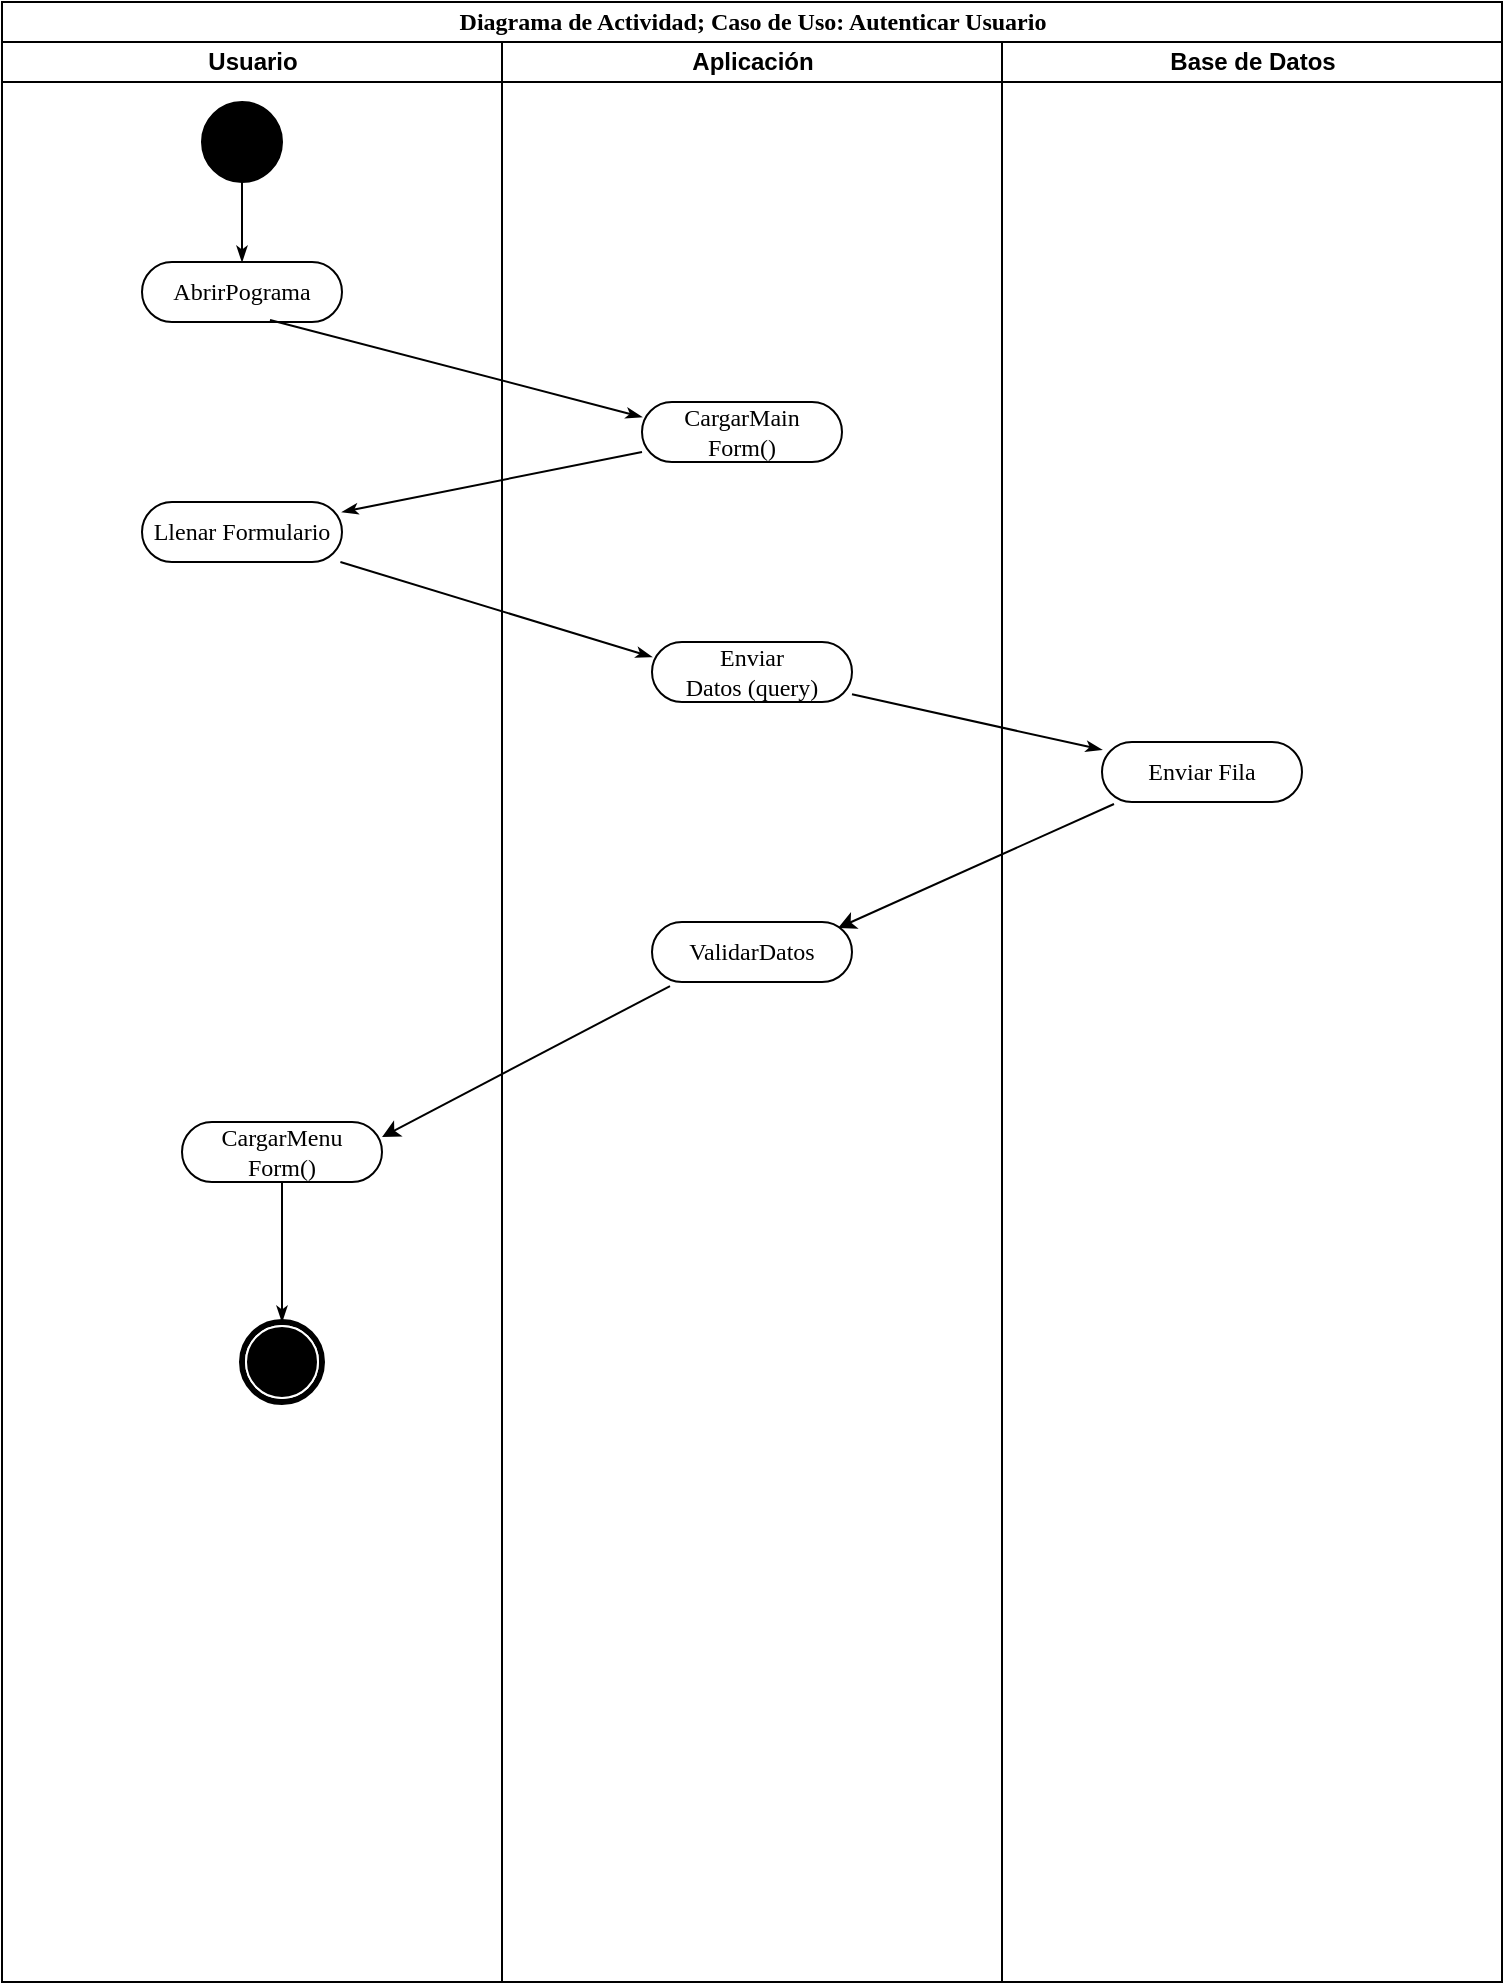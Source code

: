 <mxfile version="12.3.8" type="device" pages="1"><diagram name="Page-1" id="0783ab3e-0a74-02c8-0abd-f7b4e66b4bec"><mxGraphModel dx="1422" dy="791" grid="1" gridSize="10" guides="1" tooltips="1" connect="1" arrows="1" fold="1" page="1" pageScale="1" pageWidth="850" pageHeight="1100" background="#ffffff" math="0" shadow="0"><root><mxCell id="0"/><mxCell id="1" parent="0"/><mxCell id="1c1d494c118603dd-1" value="Diagrama de Actividad; Caso de Uso: Autenticar Usuario" style="swimlane;html=1;childLayout=stackLayout;startSize=20;rounded=0;shadow=0;comic=0;labelBackgroundColor=none;strokeWidth=1;fontFamily=Verdana;fontSize=12;align=center;" parent="1" vertex="1"><mxGeometry x="40" y="20" width="750" height="990" as="geometry"/></mxCell><mxCell id="1c1d494c118603dd-2" value="Usuario" style="swimlane;html=1;startSize=20;" parent="1c1d494c118603dd-1" vertex="1"><mxGeometry y="20" width="250" height="970" as="geometry"/></mxCell><mxCell id="1c1d494c118603dd-7" value="Llenar Formulario" style="rounded=1;whiteSpace=wrap;html=1;shadow=0;comic=0;labelBackgroundColor=none;strokeWidth=1;fontFamily=Verdana;fontSize=12;align=center;arcSize=50;" parent="1c1d494c118603dd-2" vertex="1"><mxGeometry x="70" y="230" width="100" height="30" as="geometry"/></mxCell><mxCell id="60571a20871a0731-4" value="" style="ellipse;whiteSpace=wrap;html=1;rounded=0;shadow=0;comic=0;labelBackgroundColor=none;strokeWidth=1;fillColor=#000000;fontFamily=Verdana;fontSize=12;align=center;" parent="1c1d494c118603dd-2" vertex="1"><mxGeometry x="100" y="30" width="40" height="40" as="geometry"/></mxCell><mxCell id="60571a20871a0731-8" value="AbrirPograma" style="rounded=1;whiteSpace=wrap;html=1;shadow=0;comic=0;labelBackgroundColor=none;strokeWidth=1;fontFamily=Verdana;fontSize=12;align=center;arcSize=50;" parent="1c1d494c118603dd-2" vertex="1"><mxGeometry x="70" y="110" width="100" height="30" as="geometry"/></mxCell><mxCell id="1c1d494c118603dd-27" style="edgeStyle=orthogonalEdgeStyle;rounded=0;html=1;labelBackgroundColor=none;startArrow=none;startFill=0;startSize=5;endArrow=classicThin;endFill=1;endSize=5;jettySize=auto;orthogonalLoop=1;strokeWidth=1;fontFamily=Verdana;fontSize=12" parent="1c1d494c118603dd-2" source="60571a20871a0731-4" target="60571a20871a0731-8" edge="1"><mxGeometry relative="1" as="geometry"/></mxCell><mxCell id="4QEJmVIMjF5j3F_79kZt-6" value="CargarMenu&lt;br&gt;Form()" style="rounded=1;whiteSpace=wrap;html=1;shadow=0;comic=0;labelBackgroundColor=none;strokeWidth=1;fontFamily=Verdana;fontSize=12;align=center;arcSize=50;" vertex="1" parent="1c1d494c118603dd-2"><mxGeometry x="90" y="540" width="100" height="30" as="geometry"/></mxCell><mxCell id="60571a20871a0731-5" value="" style="shape=mxgraph.bpmn.shape;html=1;verticalLabelPosition=bottom;labelBackgroundColor=#ffffff;verticalAlign=top;perimeter=ellipsePerimeter;outline=end;symbol=terminate;rounded=0;shadow=0;comic=0;strokeWidth=1;fontFamily=Verdana;fontSize=12;align=center;" parent="1c1d494c118603dd-2" vertex="1"><mxGeometry x="120" y="640" width="40" height="40" as="geometry"/></mxCell><mxCell id="1c1d494c118603dd-45" style="edgeStyle=none;rounded=0;html=1;labelBackgroundColor=none;startArrow=none;startFill=0;startSize=5;endArrow=classicThin;endFill=1;endSize=5;jettySize=auto;orthogonalLoop=1;strokeWidth=1;fontFamily=Verdana;fontSize=12;exitX=0.5;exitY=1;exitDx=0;exitDy=0;exitPerimeter=0;" parent="1c1d494c118603dd-2" source="4QEJmVIMjF5j3F_79kZt-6" target="60571a20871a0731-5" edge="1"><mxGeometry relative="1" as="geometry"><mxPoint x="375" y="580" as="sourcePoint"/></mxGeometry></mxCell><mxCell id="1c1d494c118603dd-3" value="Aplicación" style="swimlane;html=1;startSize=20;" parent="1c1d494c118603dd-1" vertex="1"><mxGeometry x="250" y="20" width="250" height="970" as="geometry"/></mxCell><mxCell id="1c1d494c118603dd-11" value="Enviar&lt;br&gt;Datos (query)" style="rounded=1;whiteSpace=wrap;html=1;shadow=0;comic=0;labelBackgroundColor=none;strokeWidth=1;fontFamily=Verdana;fontSize=12;align=center;arcSize=50;" parent="1c1d494c118603dd-3" vertex="1"><mxGeometry x="75" y="300" width="100" height="30" as="geometry"/></mxCell><mxCell id="1c1d494c118603dd-6" value="&lt;div&gt;CargarMain&lt;br&gt;Form()&lt;/div&gt;" style="rounded=1;whiteSpace=wrap;html=1;shadow=0;comic=0;labelBackgroundColor=none;strokeWidth=1;fontFamily=Verdana;fontSize=12;align=center;arcSize=50;" parent="1c1d494c118603dd-3" vertex="1"><mxGeometry x="70" y="180" width="100" height="30" as="geometry"/></mxCell><mxCell id="4QEJmVIMjF5j3F_79kZt-4" value="ValidarDatos" style="rounded=1;whiteSpace=wrap;html=1;shadow=0;comic=0;labelBackgroundColor=none;strokeWidth=1;fontFamily=Verdana;fontSize=12;align=center;arcSize=50;" vertex="1" parent="1c1d494c118603dd-3"><mxGeometry x="75" y="440" width="100" height="30" as="geometry"/></mxCell><mxCell id="1c1d494c118603dd-4" value="Base de Datos" style="swimlane;html=1;startSize=20;" parent="1c1d494c118603dd-1" vertex="1"><mxGeometry x="500" y="20" width="250" height="970" as="geometry"/></mxCell><mxCell id="1c1d494c118603dd-19" value="Enviar Fila" style="rounded=1;whiteSpace=wrap;html=1;shadow=0;comic=0;labelBackgroundColor=none;strokeWidth=1;fontFamily=Verdana;fontSize=12;align=center;arcSize=50;" parent="1c1d494c118603dd-4" vertex="1"><mxGeometry x="50" y="350" width="100" height="30" as="geometry"/></mxCell><mxCell id="1c1d494c118603dd-36" style="edgeStyle=none;rounded=0;html=1;labelBackgroundColor=none;startArrow=none;startFill=0;startSize=5;endArrow=classicThin;endFill=1;endSize=5;jettySize=auto;orthogonalLoop=1;strokeWidth=1;fontFamily=Verdana;fontSize=12;entryX=0;entryY=0.25;entryDx=0;entryDy=0;" parent="1c1d494c118603dd-1" source="1c1d494c118603dd-7" target="1c1d494c118603dd-11" edge="1"><mxGeometry relative="1" as="geometry"><mxPoint x="231.111" y="385" as="targetPoint"/></mxGeometry></mxCell><mxCell id="1c1d494c118603dd-34" style="edgeStyle=none;rounded=0;html=1;labelBackgroundColor=none;startArrow=none;startFill=0;startSize=5;endArrow=classicThin;endFill=1;endSize=5;jettySize=auto;orthogonalLoop=1;strokeWidth=1;fontFamily=Verdana;fontSize=12;" parent="1c1d494c118603dd-1" source="1c1d494c118603dd-6" target="1c1d494c118603dd-7" edge="1"><mxGeometry relative="1" as="geometry"><mxPoint x="202.75" y="300" as="targetPoint"/></mxGeometry></mxCell><mxCell id="1c1d494c118603dd-30" style="rounded=0;html=1;exitX=0.64;exitY=0.967;entryX=0;entryY=0.25;labelBackgroundColor=none;startArrow=none;startFill=0;startSize=5;endArrow=classicThin;endFill=1;endSize=5;jettySize=auto;orthogonalLoop=1;strokeWidth=1;fontFamily=Verdana;fontSize=12;exitDx=0;exitDy=0;exitPerimeter=0;entryDx=0;entryDy=0;" parent="1c1d494c118603dd-1" source="60571a20871a0731-8" target="1c1d494c118603dd-6" edge="1"><mxGeometry relative="1" as="geometry"><mxPoint x="317" y="190" as="sourcePoint"/></mxGeometry></mxCell><mxCell id="1c1d494c118603dd-40" style="edgeStyle=none;rounded=0;html=1;labelBackgroundColor=none;startArrow=none;startFill=0;startSize=5;endArrow=classicThin;endFill=1;endSize=5;jettySize=auto;orthogonalLoop=1;strokeWidth=1;fontFamily=Verdana;fontSize=12" parent="1c1d494c118603dd-1" source="1c1d494c118603dd-11" target="1c1d494c118603dd-19" edge="1"><mxGeometry relative="1" as="geometry"><mxPoint x="406.429" y="530" as="targetPoint"/></mxGeometry></mxCell><mxCell id="4QEJmVIMjF5j3F_79kZt-5" value="" style="endArrow=classic;html=1;exitX=0.06;exitY=1.033;exitDx=0;exitDy=0;exitPerimeter=0;entryX=0.93;entryY=0.1;entryDx=0;entryDy=0;entryPerimeter=0;" edge="1" parent="1c1d494c118603dd-1" source="1c1d494c118603dd-19" target="4QEJmVIMjF5j3F_79kZt-4"><mxGeometry width="50" height="50" relative="1" as="geometry"><mxPoint x="450" y="495" as="sourcePoint"/><mxPoint x="500" y="445" as="targetPoint"/></mxGeometry></mxCell><mxCell id="4QEJmVIMjF5j3F_79kZt-7" value="" style="endArrow=classic;html=1;exitX=0.09;exitY=1.067;exitDx=0;exitDy=0;entryX=1;entryY=0.25;entryDx=0;entryDy=0;exitPerimeter=0;" edge="1" parent="1c1d494c118603dd-1" source="4QEJmVIMjF5j3F_79kZt-4" target="4QEJmVIMjF5j3F_79kZt-6"><mxGeometry width="50" height="50" relative="1" as="geometry"><mxPoint x="375" y="490" as="sourcePoint"/><mxPoint x="375" y="560" as="targetPoint"/></mxGeometry></mxCell></root></mxGraphModel></diagram></mxfile>